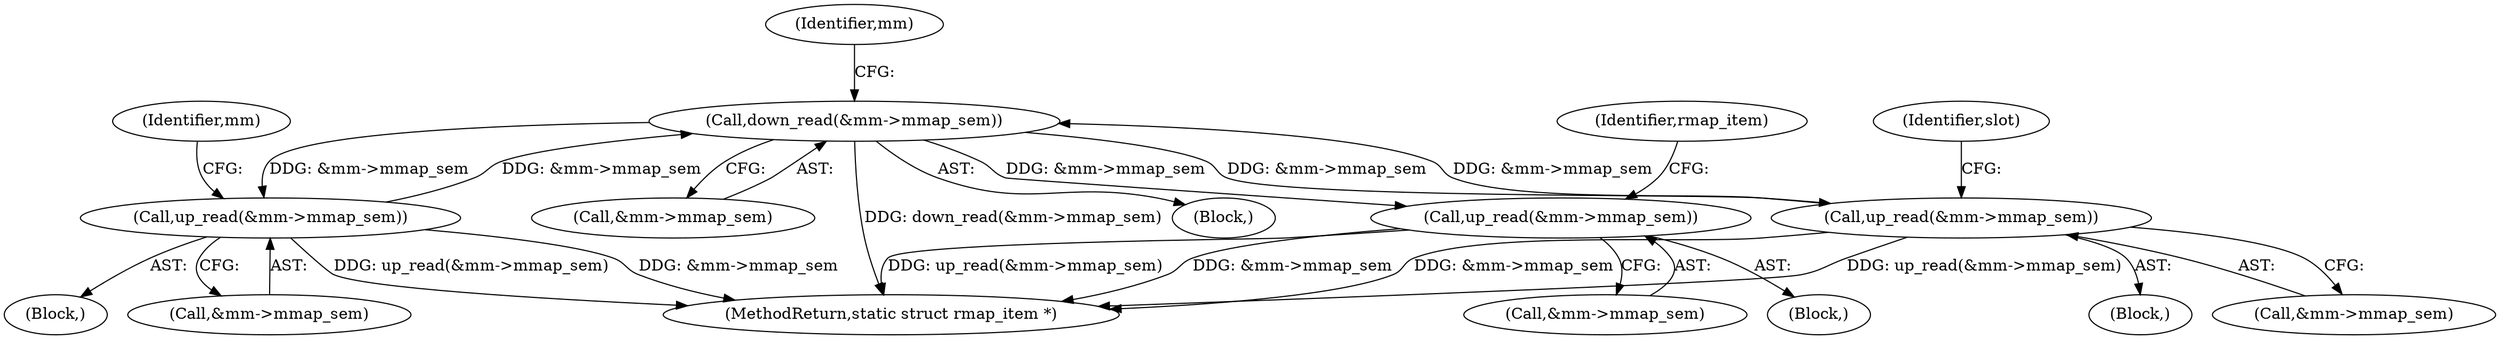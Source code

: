 digraph "0_linux_2b472611a32a72f4a118c069c2d62a1a3f087afd@API" {
"1000172" [label="(Call,down_read(&mm->mmap_sem))"];
"1000386" [label="(Call,up_read(&mm->mmap_sem))"];
"1000172" [label="(Call,down_read(&mm->mmap_sem))"];
"1000398" [label="(Call,up_read(&mm->mmap_sem))"];
"1000317" [label="(Call,up_read(&mm->mmap_sem))"];
"1000364" [label="(Block,)"];
"1000173" [label="(Call,&mm->mmap_sem)"];
"1000276" [label="(Block,)"];
"1000399" [label="(Call,&mm->mmap_sem)"];
"1000318" [label="(Call,&mm->mmap_sem)"];
"1000386" [label="(Call,up_read(&mm->mmap_sem))"];
"1000398" [label="(Call,up_read(&mm->mmap_sem))"];
"1000107" [label="(Block,)"];
"1000317" [label="(Call,up_read(&mm->mmap_sem))"];
"1000172" [label="(Call,down_read(&mm->mmap_sem))"];
"1000394" [label="(Block,)"];
"1000179" [label="(Identifier,mm)"];
"1000404" [label="(Identifier,slot)"];
"1000387" [label="(Call,&mm->mmap_sem)"];
"1000323" [label="(Identifier,rmap_item)"];
"1000420" [label="(MethodReturn,static struct rmap_item *)"];
"1000392" [label="(Identifier,mm)"];
"1000172" -> "1000107"  [label="AST: "];
"1000172" -> "1000173"  [label="CFG: "];
"1000173" -> "1000172"  [label="AST: "];
"1000179" -> "1000172"  [label="CFG: "];
"1000172" -> "1000420"  [label="DDG: down_read(&mm->mmap_sem)"];
"1000386" -> "1000172"  [label="DDG: &mm->mmap_sem"];
"1000398" -> "1000172"  [label="DDG: &mm->mmap_sem"];
"1000172" -> "1000317"  [label="DDG: &mm->mmap_sem"];
"1000172" -> "1000386"  [label="DDG: &mm->mmap_sem"];
"1000172" -> "1000398"  [label="DDG: &mm->mmap_sem"];
"1000386" -> "1000364"  [label="AST: "];
"1000386" -> "1000387"  [label="CFG: "];
"1000387" -> "1000386"  [label="AST: "];
"1000392" -> "1000386"  [label="CFG: "];
"1000386" -> "1000420"  [label="DDG: &mm->mmap_sem"];
"1000386" -> "1000420"  [label="DDG: up_read(&mm->mmap_sem)"];
"1000398" -> "1000394"  [label="AST: "];
"1000398" -> "1000399"  [label="CFG: "];
"1000399" -> "1000398"  [label="AST: "];
"1000404" -> "1000398"  [label="CFG: "];
"1000398" -> "1000420"  [label="DDG: up_read(&mm->mmap_sem)"];
"1000398" -> "1000420"  [label="DDG: &mm->mmap_sem"];
"1000317" -> "1000276"  [label="AST: "];
"1000317" -> "1000318"  [label="CFG: "];
"1000318" -> "1000317"  [label="AST: "];
"1000323" -> "1000317"  [label="CFG: "];
"1000317" -> "1000420"  [label="DDG: &mm->mmap_sem"];
"1000317" -> "1000420"  [label="DDG: up_read(&mm->mmap_sem)"];
}
